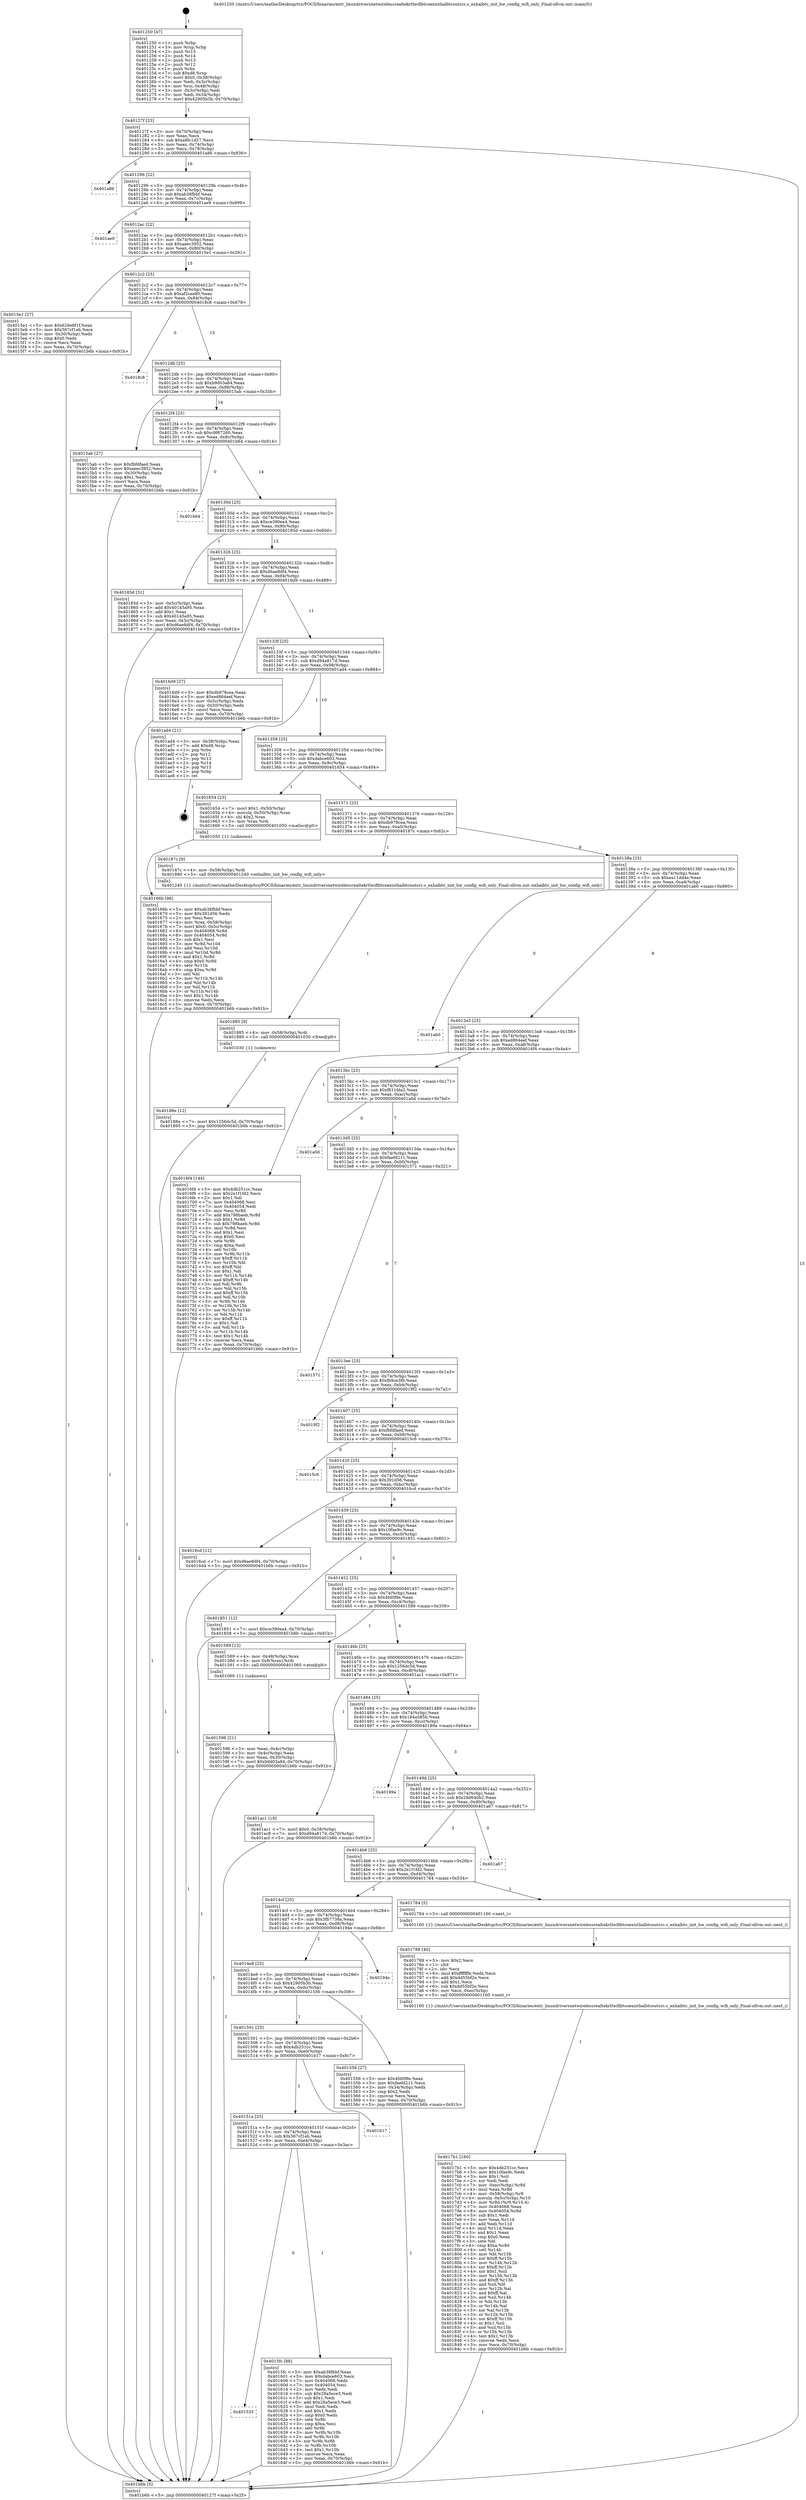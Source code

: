 digraph "0x401250" {
  label = "0x401250 (/mnt/c/Users/mathe/Desktop/tcc/POCII/binaries/extr_linuxdriversnetwirelessrealtekrtlwifibtcoexisthalbtcoutsrc.c_exhalbtc_init_hw_config_wifi_only_Final-ollvm.out::main(0))"
  labelloc = "t"
  node[shape=record]

  Entry [label="",width=0.3,height=0.3,shape=circle,fillcolor=black,style=filled]
  "0x40127f" [label="{
     0x40127f [23]\l
     | [instrs]\l
     &nbsp;&nbsp;0x40127f \<+3\>: mov -0x70(%rbp),%eax\l
     &nbsp;&nbsp;0x401282 \<+2\>: mov %eax,%ecx\l
     &nbsp;&nbsp;0x401284 \<+6\>: sub $0xa8fc1d57,%ecx\l
     &nbsp;&nbsp;0x40128a \<+3\>: mov %eax,-0x74(%rbp)\l
     &nbsp;&nbsp;0x40128d \<+3\>: mov %ecx,-0x78(%rbp)\l
     &nbsp;&nbsp;0x401290 \<+6\>: je 0000000000401a86 \<main+0x836\>\l
  }"]
  "0x401a86" [label="{
     0x401a86\l
  }", style=dashed]
  "0x401296" [label="{
     0x401296 [22]\l
     | [instrs]\l
     &nbsp;&nbsp;0x401296 \<+5\>: jmp 000000000040129b \<main+0x4b\>\l
     &nbsp;&nbsp;0x40129b \<+3\>: mov -0x74(%rbp),%eax\l
     &nbsp;&nbsp;0x40129e \<+5\>: sub $0xab38fbbf,%eax\l
     &nbsp;&nbsp;0x4012a3 \<+3\>: mov %eax,-0x7c(%rbp)\l
     &nbsp;&nbsp;0x4012a6 \<+6\>: je 0000000000401ae9 \<main+0x899\>\l
  }"]
  Exit [label="",width=0.3,height=0.3,shape=circle,fillcolor=black,style=filled,peripheries=2]
  "0x401ae9" [label="{
     0x401ae9\l
  }", style=dashed]
  "0x4012ac" [label="{
     0x4012ac [22]\l
     | [instrs]\l
     &nbsp;&nbsp;0x4012ac \<+5\>: jmp 00000000004012b1 \<main+0x61\>\l
     &nbsp;&nbsp;0x4012b1 \<+3\>: mov -0x74(%rbp),%eax\l
     &nbsp;&nbsp;0x4012b4 \<+5\>: sub $0xaeec3952,%eax\l
     &nbsp;&nbsp;0x4012b9 \<+3\>: mov %eax,-0x80(%rbp)\l
     &nbsp;&nbsp;0x4012bc \<+6\>: je 00000000004015e1 \<main+0x391\>\l
  }"]
  "0x40188e" [label="{
     0x40188e [12]\l
     | [instrs]\l
     &nbsp;&nbsp;0x40188e \<+7\>: movl $0x1256dc5d,-0x70(%rbp)\l
     &nbsp;&nbsp;0x401895 \<+5\>: jmp 0000000000401b6b \<main+0x91b\>\l
  }"]
  "0x4015e1" [label="{
     0x4015e1 [27]\l
     | [instrs]\l
     &nbsp;&nbsp;0x4015e1 \<+5\>: mov $0x626e6f1f,%eax\l
     &nbsp;&nbsp;0x4015e6 \<+5\>: mov $0x567cf1eb,%ecx\l
     &nbsp;&nbsp;0x4015eb \<+3\>: mov -0x30(%rbp),%edx\l
     &nbsp;&nbsp;0x4015ee \<+3\>: cmp $0x0,%edx\l
     &nbsp;&nbsp;0x4015f1 \<+3\>: cmove %ecx,%eax\l
     &nbsp;&nbsp;0x4015f4 \<+3\>: mov %eax,-0x70(%rbp)\l
     &nbsp;&nbsp;0x4015f7 \<+5\>: jmp 0000000000401b6b \<main+0x91b\>\l
  }"]
  "0x4012c2" [label="{
     0x4012c2 [25]\l
     | [instrs]\l
     &nbsp;&nbsp;0x4012c2 \<+5\>: jmp 00000000004012c7 \<main+0x77\>\l
     &nbsp;&nbsp;0x4012c7 \<+3\>: mov -0x74(%rbp),%eax\l
     &nbsp;&nbsp;0x4012ca \<+5\>: sub $0xaf2cae80,%eax\l
     &nbsp;&nbsp;0x4012cf \<+6\>: mov %eax,-0x84(%rbp)\l
     &nbsp;&nbsp;0x4012d5 \<+6\>: je 00000000004018c8 \<main+0x678\>\l
  }"]
  "0x401885" [label="{
     0x401885 [9]\l
     | [instrs]\l
     &nbsp;&nbsp;0x401885 \<+4\>: mov -0x58(%rbp),%rdi\l
     &nbsp;&nbsp;0x401889 \<+5\>: call 0000000000401030 \<free@plt\>\l
     | [calls]\l
     &nbsp;&nbsp;0x401030 \{1\} (unknown)\l
  }"]
  "0x4018c8" [label="{
     0x4018c8\l
  }", style=dashed]
  "0x4012db" [label="{
     0x4012db [25]\l
     | [instrs]\l
     &nbsp;&nbsp;0x4012db \<+5\>: jmp 00000000004012e0 \<main+0x90\>\l
     &nbsp;&nbsp;0x4012e0 \<+3\>: mov -0x74(%rbp),%eax\l
     &nbsp;&nbsp;0x4012e3 \<+5\>: sub $0xb9d03a84,%eax\l
     &nbsp;&nbsp;0x4012e8 \<+6\>: mov %eax,-0x88(%rbp)\l
     &nbsp;&nbsp;0x4012ee \<+6\>: je 00000000004015ab \<main+0x35b\>\l
  }"]
  "0x4017b1" [label="{
     0x4017b1 [160]\l
     | [instrs]\l
     &nbsp;&nbsp;0x4017b1 \<+5\>: mov $0x4db251cc,%ecx\l
     &nbsp;&nbsp;0x4017b6 \<+5\>: mov $0x10fae9c,%edx\l
     &nbsp;&nbsp;0x4017bb \<+3\>: mov $0x1,%sil\l
     &nbsp;&nbsp;0x4017be \<+2\>: xor %edi,%edi\l
     &nbsp;&nbsp;0x4017c0 \<+7\>: mov -0xec(%rbp),%r8d\l
     &nbsp;&nbsp;0x4017c7 \<+4\>: imul %eax,%r8d\l
     &nbsp;&nbsp;0x4017cb \<+4\>: mov -0x58(%rbp),%r9\l
     &nbsp;&nbsp;0x4017cf \<+4\>: movslq -0x5c(%rbp),%r10\l
     &nbsp;&nbsp;0x4017d3 \<+4\>: mov %r8d,(%r9,%r10,4)\l
     &nbsp;&nbsp;0x4017d7 \<+7\>: mov 0x404068,%eax\l
     &nbsp;&nbsp;0x4017de \<+8\>: mov 0x404054,%r8d\l
     &nbsp;&nbsp;0x4017e6 \<+3\>: sub $0x1,%edi\l
     &nbsp;&nbsp;0x4017e9 \<+3\>: mov %eax,%r11d\l
     &nbsp;&nbsp;0x4017ec \<+3\>: add %edi,%r11d\l
     &nbsp;&nbsp;0x4017ef \<+4\>: imul %r11d,%eax\l
     &nbsp;&nbsp;0x4017f3 \<+3\>: and $0x1,%eax\l
     &nbsp;&nbsp;0x4017f6 \<+3\>: cmp $0x0,%eax\l
     &nbsp;&nbsp;0x4017f9 \<+3\>: sete %bl\l
     &nbsp;&nbsp;0x4017fc \<+4\>: cmp $0xa,%r8d\l
     &nbsp;&nbsp;0x401800 \<+4\>: setl %r14b\l
     &nbsp;&nbsp;0x401804 \<+3\>: mov %bl,%r15b\l
     &nbsp;&nbsp;0x401807 \<+4\>: xor $0xff,%r15b\l
     &nbsp;&nbsp;0x40180b \<+3\>: mov %r14b,%r12b\l
     &nbsp;&nbsp;0x40180e \<+4\>: xor $0xff,%r12b\l
     &nbsp;&nbsp;0x401812 \<+4\>: xor $0x1,%sil\l
     &nbsp;&nbsp;0x401816 \<+3\>: mov %r15b,%r13b\l
     &nbsp;&nbsp;0x401819 \<+4\>: and $0xff,%r13b\l
     &nbsp;&nbsp;0x40181d \<+3\>: and %sil,%bl\l
     &nbsp;&nbsp;0x401820 \<+3\>: mov %r12b,%al\l
     &nbsp;&nbsp;0x401823 \<+2\>: and $0xff,%al\l
     &nbsp;&nbsp;0x401825 \<+3\>: and %sil,%r14b\l
     &nbsp;&nbsp;0x401828 \<+3\>: or %bl,%r13b\l
     &nbsp;&nbsp;0x40182b \<+3\>: or %r14b,%al\l
     &nbsp;&nbsp;0x40182e \<+3\>: xor %al,%r13b\l
     &nbsp;&nbsp;0x401831 \<+3\>: or %r12b,%r15b\l
     &nbsp;&nbsp;0x401834 \<+4\>: xor $0xff,%r15b\l
     &nbsp;&nbsp;0x401838 \<+4\>: or $0x1,%sil\l
     &nbsp;&nbsp;0x40183c \<+3\>: and %sil,%r15b\l
     &nbsp;&nbsp;0x40183f \<+3\>: or %r15b,%r13b\l
     &nbsp;&nbsp;0x401842 \<+4\>: test $0x1,%r13b\l
     &nbsp;&nbsp;0x401846 \<+3\>: cmovne %edx,%ecx\l
     &nbsp;&nbsp;0x401849 \<+3\>: mov %ecx,-0x70(%rbp)\l
     &nbsp;&nbsp;0x40184c \<+5\>: jmp 0000000000401b6b \<main+0x91b\>\l
  }"]
  "0x4015ab" [label="{
     0x4015ab [27]\l
     | [instrs]\l
     &nbsp;&nbsp;0x4015ab \<+5\>: mov $0xfbfdfaed,%eax\l
     &nbsp;&nbsp;0x4015b0 \<+5\>: mov $0xaeec3952,%ecx\l
     &nbsp;&nbsp;0x4015b5 \<+3\>: mov -0x30(%rbp),%edx\l
     &nbsp;&nbsp;0x4015b8 \<+3\>: cmp $0x1,%edx\l
     &nbsp;&nbsp;0x4015bb \<+3\>: cmovl %ecx,%eax\l
     &nbsp;&nbsp;0x4015be \<+3\>: mov %eax,-0x70(%rbp)\l
     &nbsp;&nbsp;0x4015c1 \<+5\>: jmp 0000000000401b6b \<main+0x91b\>\l
  }"]
  "0x4012f4" [label="{
     0x4012f4 [25]\l
     | [instrs]\l
     &nbsp;&nbsp;0x4012f4 \<+5\>: jmp 00000000004012f9 \<main+0xa9\>\l
     &nbsp;&nbsp;0x4012f9 \<+3\>: mov -0x74(%rbp),%eax\l
     &nbsp;&nbsp;0x4012fc \<+5\>: sub $0xc9f67260,%eax\l
     &nbsp;&nbsp;0x401301 \<+6\>: mov %eax,-0x8c(%rbp)\l
     &nbsp;&nbsp;0x401307 \<+6\>: je 0000000000401b64 \<main+0x914\>\l
  }"]
  "0x401789" [label="{
     0x401789 [40]\l
     | [instrs]\l
     &nbsp;&nbsp;0x401789 \<+5\>: mov $0x2,%ecx\l
     &nbsp;&nbsp;0x40178e \<+1\>: cltd\l
     &nbsp;&nbsp;0x40178f \<+2\>: idiv %ecx\l
     &nbsp;&nbsp;0x401791 \<+6\>: imul $0xfffffffe,%edx,%ecx\l
     &nbsp;&nbsp;0x401797 \<+6\>: add $0xdd55bf2e,%ecx\l
     &nbsp;&nbsp;0x40179d \<+3\>: add $0x1,%ecx\l
     &nbsp;&nbsp;0x4017a0 \<+6\>: sub $0xdd55bf2e,%ecx\l
     &nbsp;&nbsp;0x4017a6 \<+6\>: mov %ecx,-0xec(%rbp)\l
     &nbsp;&nbsp;0x4017ac \<+5\>: call 0000000000401160 \<next_i\>\l
     | [calls]\l
     &nbsp;&nbsp;0x401160 \{1\} (/mnt/c/Users/mathe/Desktop/tcc/POCII/binaries/extr_linuxdriversnetwirelessrealtekrtlwifibtcoexisthalbtcoutsrc.c_exhalbtc_init_hw_config_wifi_only_Final-ollvm.out::next_i)\l
  }"]
  "0x401b64" [label="{
     0x401b64\l
  }", style=dashed]
  "0x40130d" [label="{
     0x40130d [25]\l
     | [instrs]\l
     &nbsp;&nbsp;0x40130d \<+5\>: jmp 0000000000401312 \<main+0xc2\>\l
     &nbsp;&nbsp;0x401312 \<+3\>: mov -0x74(%rbp),%eax\l
     &nbsp;&nbsp;0x401315 \<+5\>: sub $0xce390ea4,%eax\l
     &nbsp;&nbsp;0x40131a \<+6\>: mov %eax,-0x90(%rbp)\l
     &nbsp;&nbsp;0x401320 \<+6\>: je 000000000040185d \<main+0x60d\>\l
  }"]
  "0x40166b" [label="{
     0x40166b [98]\l
     | [instrs]\l
     &nbsp;&nbsp;0x40166b \<+5\>: mov $0xab38fbbf,%ecx\l
     &nbsp;&nbsp;0x401670 \<+5\>: mov $0x391d56,%edx\l
     &nbsp;&nbsp;0x401675 \<+2\>: xor %esi,%esi\l
     &nbsp;&nbsp;0x401677 \<+4\>: mov %rax,-0x58(%rbp)\l
     &nbsp;&nbsp;0x40167b \<+7\>: movl $0x0,-0x5c(%rbp)\l
     &nbsp;&nbsp;0x401682 \<+8\>: mov 0x404068,%r8d\l
     &nbsp;&nbsp;0x40168a \<+8\>: mov 0x404054,%r9d\l
     &nbsp;&nbsp;0x401692 \<+3\>: sub $0x1,%esi\l
     &nbsp;&nbsp;0x401695 \<+3\>: mov %r8d,%r10d\l
     &nbsp;&nbsp;0x401698 \<+3\>: add %esi,%r10d\l
     &nbsp;&nbsp;0x40169b \<+4\>: imul %r10d,%r8d\l
     &nbsp;&nbsp;0x40169f \<+4\>: and $0x1,%r8d\l
     &nbsp;&nbsp;0x4016a3 \<+4\>: cmp $0x0,%r8d\l
     &nbsp;&nbsp;0x4016a7 \<+4\>: sete %r11b\l
     &nbsp;&nbsp;0x4016ab \<+4\>: cmp $0xa,%r9d\l
     &nbsp;&nbsp;0x4016af \<+3\>: setl %bl\l
     &nbsp;&nbsp;0x4016b2 \<+3\>: mov %r11b,%r14b\l
     &nbsp;&nbsp;0x4016b5 \<+3\>: and %bl,%r14b\l
     &nbsp;&nbsp;0x4016b8 \<+3\>: xor %bl,%r11b\l
     &nbsp;&nbsp;0x4016bb \<+3\>: or %r11b,%r14b\l
     &nbsp;&nbsp;0x4016be \<+4\>: test $0x1,%r14b\l
     &nbsp;&nbsp;0x4016c2 \<+3\>: cmovne %edx,%ecx\l
     &nbsp;&nbsp;0x4016c5 \<+3\>: mov %ecx,-0x70(%rbp)\l
     &nbsp;&nbsp;0x4016c8 \<+5\>: jmp 0000000000401b6b \<main+0x91b\>\l
  }"]
  "0x40185d" [label="{
     0x40185d [31]\l
     | [instrs]\l
     &nbsp;&nbsp;0x40185d \<+3\>: mov -0x5c(%rbp),%eax\l
     &nbsp;&nbsp;0x401860 \<+5\>: add $0x40145a95,%eax\l
     &nbsp;&nbsp;0x401865 \<+3\>: add $0x1,%eax\l
     &nbsp;&nbsp;0x401868 \<+5\>: sub $0x40145a95,%eax\l
     &nbsp;&nbsp;0x40186d \<+3\>: mov %eax,-0x5c(%rbp)\l
     &nbsp;&nbsp;0x401870 \<+7\>: movl $0xd6ae8df4,-0x70(%rbp)\l
     &nbsp;&nbsp;0x401877 \<+5\>: jmp 0000000000401b6b \<main+0x91b\>\l
  }"]
  "0x401326" [label="{
     0x401326 [25]\l
     | [instrs]\l
     &nbsp;&nbsp;0x401326 \<+5\>: jmp 000000000040132b \<main+0xdb\>\l
     &nbsp;&nbsp;0x40132b \<+3\>: mov -0x74(%rbp),%eax\l
     &nbsp;&nbsp;0x40132e \<+5\>: sub $0xd6ae8df4,%eax\l
     &nbsp;&nbsp;0x401333 \<+6\>: mov %eax,-0x94(%rbp)\l
     &nbsp;&nbsp;0x401339 \<+6\>: je 00000000004016d9 \<main+0x489\>\l
  }"]
  "0x401533" [label="{
     0x401533\l
  }", style=dashed]
  "0x4016d9" [label="{
     0x4016d9 [27]\l
     | [instrs]\l
     &nbsp;&nbsp;0x4016d9 \<+5\>: mov $0xdb978cea,%eax\l
     &nbsp;&nbsp;0x4016de \<+5\>: mov $0xed864eef,%ecx\l
     &nbsp;&nbsp;0x4016e3 \<+3\>: mov -0x5c(%rbp),%edx\l
     &nbsp;&nbsp;0x4016e6 \<+3\>: cmp -0x50(%rbp),%edx\l
     &nbsp;&nbsp;0x4016e9 \<+3\>: cmovl %ecx,%eax\l
     &nbsp;&nbsp;0x4016ec \<+3\>: mov %eax,-0x70(%rbp)\l
     &nbsp;&nbsp;0x4016ef \<+5\>: jmp 0000000000401b6b \<main+0x91b\>\l
  }"]
  "0x40133f" [label="{
     0x40133f [25]\l
     | [instrs]\l
     &nbsp;&nbsp;0x40133f \<+5\>: jmp 0000000000401344 \<main+0xf4\>\l
     &nbsp;&nbsp;0x401344 \<+3\>: mov -0x74(%rbp),%eax\l
     &nbsp;&nbsp;0x401347 \<+5\>: sub $0xd94a817d,%eax\l
     &nbsp;&nbsp;0x40134c \<+6\>: mov %eax,-0x98(%rbp)\l
     &nbsp;&nbsp;0x401352 \<+6\>: je 0000000000401ad4 \<main+0x884\>\l
  }"]
  "0x4015fc" [label="{
     0x4015fc [88]\l
     | [instrs]\l
     &nbsp;&nbsp;0x4015fc \<+5\>: mov $0xab38fbbf,%eax\l
     &nbsp;&nbsp;0x401601 \<+5\>: mov $0xdabce603,%ecx\l
     &nbsp;&nbsp;0x401606 \<+7\>: mov 0x404068,%edx\l
     &nbsp;&nbsp;0x40160d \<+7\>: mov 0x404054,%esi\l
     &nbsp;&nbsp;0x401614 \<+2\>: mov %edx,%edi\l
     &nbsp;&nbsp;0x401616 \<+6\>: sub $0x28a5ece3,%edi\l
     &nbsp;&nbsp;0x40161c \<+3\>: sub $0x1,%edi\l
     &nbsp;&nbsp;0x40161f \<+6\>: add $0x28a5ece3,%edi\l
     &nbsp;&nbsp;0x401625 \<+3\>: imul %edi,%edx\l
     &nbsp;&nbsp;0x401628 \<+3\>: and $0x1,%edx\l
     &nbsp;&nbsp;0x40162b \<+3\>: cmp $0x0,%edx\l
     &nbsp;&nbsp;0x40162e \<+4\>: sete %r8b\l
     &nbsp;&nbsp;0x401632 \<+3\>: cmp $0xa,%esi\l
     &nbsp;&nbsp;0x401635 \<+4\>: setl %r9b\l
     &nbsp;&nbsp;0x401639 \<+3\>: mov %r8b,%r10b\l
     &nbsp;&nbsp;0x40163c \<+3\>: and %r9b,%r10b\l
     &nbsp;&nbsp;0x40163f \<+3\>: xor %r9b,%r8b\l
     &nbsp;&nbsp;0x401642 \<+3\>: or %r8b,%r10b\l
     &nbsp;&nbsp;0x401645 \<+4\>: test $0x1,%r10b\l
     &nbsp;&nbsp;0x401649 \<+3\>: cmovne %ecx,%eax\l
     &nbsp;&nbsp;0x40164c \<+3\>: mov %eax,-0x70(%rbp)\l
     &nbsp;&nbsp;0x40164f \<+5\>: jmp 0000000000401b6b \<main+0x91b\>\l
  }"]
  "0x401ad4" [label="{
     0x401ad4 [21]\l
     | [instrs]\l
     &nbsp;&nbsp;0x401ad4 \<+3\>: mov -0x38(%rbp),%eax\l
     &nbsp;&nbsp;0x401ad7 \<+7\>: add $0xd8,%rsp\l
     &nbsp;&nbsp;0x401ade \<+1\>: pop %rbx\l
     &nbsp;&nbsp;0x401adf \<+2\>: pop %r12\l
     &nbsp;&nbsp;0x401ae1 \<+2\>: pop %r13\l
     &nbsp;&nbsp;0x401ae3 \<+2\>: pop %r14\l
     &nbsp;&nbsp;0x401ae5 \<+2\>: pop %r15\l
     &nbsp;&nbsp;0x401ae7 \<+1\>: pop %rbp\l
     &nbsp;&nbsp;0x401ae8 \<+1\>: ret\l
  }"]
  "0x401358" [label="{
     0x401358 [25]\l
     | [instrs]\l
     &nbsp;&nbsp;0x401358 \<+5\>: jmp 000000000040135d \<main+0x10d\>\l
     &nbsp;&nbsp;0x40135d \<+3\>: mov -0x74(%rbp),%eax\l
     &nbsp;&nbsp;0x401360 \<+5\>: sub $0xdabce603,%eax\l
     &nbsp;&nbsp;0x401365 \<+6\>: mov %eax,-0x9c(%rbp)\l
     &nbsp;&nbsp;0x40136b \<+6\>: je 0000000000401654 \<main+0x404\>\l
  }"]
  "0x40151a" [label="{
     0x40151a [25]\l
     | [instrs]\l
     &nbsp;&nbsp;0x40151a \<+5\>: jmp 000000000040151f \<main+0x2cf\>\l
     &nbsp;&nbsp;0x40151f \<+3\>: mov -0x74(%rbp),%eax\l
     &nbsp;&nbsp;0x401522 \<+5\>: sub $0x567cf1eb,%eax\l
     &nbsp;&nbsp;0x401527 \<+6\>: mov %eax,-0xe4(%rbp)\l
     &nbsp;&nbsp;0x40152d \<+6\>: je 00000000004015fc \<main+0x3ac\>\l
  }"]
  "0x401654" [label="{
     0x401654 [23]\l
     | [instrs]\l
     &nbsp;&nbsp;0x401654 \<+7\>: movl $0x1,-0x50(%rbp)\l
     &nbsp;&nbsp;0x40165b \<+4\>: movslq -0x50(%rbp),%rax\l
     &nbsp;&nbsp;0x40165f \<+4\>: shl $0x2,%rax\l
     &nbsp;&nbsp;0x401663 \<+3\>: mov %rax,%rdi\l
     &nbsp;&nbsp;0x401666 \<+5\>: call 0000000000401050 \<malloc@plt\>\l
     | [calls]\l
     &nbsp;&nbsp;0x401050 \{1\} (unknown)\l
  }"]
  "0x401371" [label="{
     0x401371 [25]\l
     | [instrs]\l
     &nbsp;&nbsp;0x401371 \<+5\>: jmp 0000000000401376 \<main+0x126\>\l
     &nbsp;&nbsp;0x401376 \<+3\>: mov -0x74(%rbp),%eax\l
     &nbsp;&nbsp;0x401379 \<+5\>: sub $0xdb978cea,%eax\l
     &nbsp;&nbsp;0x40137e \<+6\>: mov %eax,-0xa0(%rbp)\l
     &nbsp;&nbsp;0x401384 \<+6\>: je 000000000040187c \<main+0x62c\>\l
  }"]
  "0x401b17" [label="{
     0x401b17\l
  }", style=dashed]
  "0x40187c" [label="{
     0x40187c [9]\l
     | [instrs]\l
     &nbsp;&nbsp;0x40187c \<+4\>: mov -0x58(%rbp),%rdi\l
     &nbsp;&nbsp;0x401880 \<+5\>: call 0000000000401240 \<exhalbtc_init_hw_config_wifi_only\>\l
     | [calls]\l
     &nbsp;&nbsp;0x401240 \{1\} (/mnt/c/Users/mathe/Desktop/tcc/POCII/binaries/extr_linuxdriversnetwirelessrealtekrtlwifibtcoexisthalbtcoutsrc.c_exhalbtc_init_hw_config_wifi_only_Final-ollvm.out::exhalbtc_init_hw_config_wifi_only)\l
  }"]
  "0x40138a" [label="{
     0x40138a [25]\l
     | [instrs]\l
     &nbsp;&nbsp;0x40138a \<+5\>: jmp 000000000040138f \<main+0x13f\>\l
     &nbsp;&nbsp;0x40138f \<+3\>: mov -0x74(%rbp),%eax\l
     &nbsp;&nbsp;0x401392 \<+5\>: sub $0xea11dd4e,%eax\l
     &nbsp;&nbsp;0x401397 \<+6\>: mov %eax,-0xa4(%rbp)\l
     &nbsp;&nbsp;0x40139d \<+6\>: je 0000000000401ab0 \<main+0x860\>\l
  }"]
  "0x401596" [label="{
     0x401596 [21]\l
     | [instrs]\l
     &nbsp;&nbsp;0x401596 \<+3\>: mov %eax,-0x4c(%rbp)\l
     &nbsp;&nbsp;0x401599 \<+3\>: mov -0x4c(%rbp),%eax\l
     &nbsp;&nbsp;0x40159c \<+3\>: mov %eax,-0x30(%rbp)\l
     &nbsp;&nbsp;0x40159f \<+7\>: movl $0xb9d03a84,-0x70(%rbp)\l
     &nbsp;&nbsp;0x4015a6 \<+5\>: jmp 0000000000401b6b \<main+0x91b\>\l
  }"]
  "0x401ab0" [label="{
     0x401ab0\l
  }", style=dashed]
  "0x4013a3" [label="{
     0x4013a3 [25]\l
     | [instrs]\l
     &nbsp;&nbsp;0x4013a3 \<+5\>: jmp 00000000004013a8 \<main+0x158\>\l
     &nbsp;&nbsp;0x4013a8 \<+3\>: mov -0x74(%rbp),%eax\l
     &nbsp;&nbsp;0x4013ab \<+5\>: sub $0xed864eef,%eax\l
     &nbsp;&nbsp;0x4013b0 \<+6\>: mov %eax,-0xa8(%rbp)\l
     &nbsp;&nbsp;0x4013b6 \<+6\>: je 00000000004016f4 \<main+0x4a4\>\l
  }"]
  "0x401250" [label="{
     0x401250 [47]\l
     | [instrs]\l
     &nbsp;&nbsp;0x401250 \<+1\>: push %rbp\l
     &nbsp;&nbsp;0x401251 \<+3\>: mov %rsp,%rbp\l
     &nbsp;&nbsp;0x401254 \<+2\>: push %r15\l
     &nbsp;&nbsp;0x401256 \<+2\>: push %r14\l
     &nbsp;&nbsp;0x401258 \<+2\>: push %r13\l
     &nbsp;&nbsp;0x40125a \<+2\>: push %r12\l
     &nbsp;&nbsp;0x40125c \<+1\>: push %rbx\l
     &nbsp;&nbsp;0x40125d \<+7\>: sub $0xd8,%rsp\l
     &nbsp;&nbsp;0x401264 \<+7\>: movl $0x0,-0x38(%rbp)\l
     &nbsp;&nbsp;0x40126b \<+3\>: mov %edi,-0x3c(%rbp)\l
     &nbsp;&nbsp;0x40126e \<+4\>: mov %rsi,-0x48(%rbp)\l
     &nbsp;&nbsp;0x401272 \<+3\>: mov -0x3c(%rbp),%edi\l
     &nbsp;&nbsp;0x401275 \<+3\>: mov %edi,-0x34(%rbp)\l
     &nbsp;&nbsp;0x401278 \<+7\>: movl $0x42905b3b,-0x70(%rbp)\l
  }"]
  "0x4016f4" [label="{
     0x4016f4 [144]\l
     | [instrs]\l
     &nbsp;&nbsp;0x4016f4 \<+5\>: mov $0x4db251cc,%eax\l
     &nbsp;&nbsp;0x4016f9 \<+5\>: mov $0x2e1f1fd2,%ecx\l
     &nbsp;&nbsp;0x4016fe \<+2\>: mov $0x1,%dl\l
     &nbsp;&nbsp;0x401700 \<+7\>: mov 0x404068,%esi\l
     &nbsp;&nbsp;0x401707 \<+7\>: mov 0x404054,%edi\l
     &nbsp;&nbsp;0x40170e \<+3\>: mov %esi,%r8d\l
     &nbsp;&nbsp;0x401711 \<+7\>: add $0x798baeb,%r8d\l
     &nbsp;&nbsp;0x401718 \<+4\>: sub $0x1,%r8d\l
     &nbsp;&nbsp;0x40171c \<+7\>: sub $0x798baeb,%r8d\l
     &nbsp;&nbsp;0x401723 \<+4\>: imul %r8d,%esi\l
     &nbsp;&nbsp;0x401727 \<+3\>: and $0x1,%esi\l
     &nbsp;&nbsp;0x40172a \<+3\>: cmp $0x0,%esi\l
     &nbsp;&nbsp;0x40172d \<+4\>: sete %r9b\l
     &nbsp;&nbsp;0x401731 \<+3\>: cmp $0xa,%edi\l
     &nbsp;&nbsp;0x401734 \<+4\>: setl %r10b\l
     &nbsp;&nbsp;0x401738 \<+3\>: mov %r9b,%r11b\l
     &nbsp;&nbsp;0x40173b \<+4\>: xor $0xff,%r11b\l
     &nbsp;&nbsp;0x40173f \<+3\>: mov %r10b,%bl\l
     &nbsp;&nbsp;0x401742 \<+3\>: xor $0xff,%bl\l
     &nbsp;&nbsp;0x401745 \<+3\>: xor $0x1,%dl\l
     &nbsp;&nbsp;0x401748 \<+3\>: mov %r11b,%r14b\l
     &nbsp;&nbsp;0x40174b \<+4\>: and $0xff,%r14b\l
     &nbsp;&nbsp;0x40174f \<+3\>: and %dl,%r9b\l
     &nbsp;&nbsp;0x401752 \<+3\>: mov %bl,%r15b\l
     &nbsp;&nbsp;0x401755 \<+4\>: and $0xff,%r15b\l
     &nbsp;&nbsp;0x401759 \<+3\>: and %dl,%r10b\l
     &nbsp;&nbsp;0x40175c \<+3\>: or %r9b,%r14b\l
     &nbsp;&nbsp;0x40175f \<+3\>: or %r10b,%r15b\l
     &nbsp;&nbsp;0x401762 \<+3\>: xor %r15b,%r14b\l
     &nbsp;&nbsp;0x401765 \<+3\>: or %bl,%r11b\l
     &nbsp;&nbsp;0x401768 \<+4\>: xor $0xff,%r11b\l
     &nbsp;&nbsp;0x40176c \<+3\>: or $0x1,%dl\l
     &nbsp;&nbsp;0x40176f \<+3\>: and %dl,%r11b\l
     &nbsp;&nbsp;0x401772 \<+3\>: or %r11b,%r14b\l
     &nbsp;&nbsp;0x401775 \<+4\>: test $0x1,%r14b\l
     &nbsp;&nbsp;0x401779 \<+3\>: cmovne %ecx,%eax\l
     &nbsp;&nbsp;0x40177c \<+3\>: mov %eax,-0x70(%rbp)\l
     &nbsp;&nbsp;0x40177f \<+5\>: jmp 0000000000401b6b \<main+0x91b\>\l
  }"]
  "0x4013bc" [label="{
     0x4013bc [25]\l
     | [instrs]\l
     &nbsp;&nbsp;0x4013bc \<+5\>: jmp 00000000004013c1 \<main+0x171\>\l
     &nbsp;&nbsp;0x4013c1 \<+3\>: mov -0x74(%rbp),%eax\l
     &nbsp;&nbsp;0x4013c4 \<+5\>: sub $0xf811fda2,%eax\l
     &nbsp;&nbsp;0x4013c9 \<+6\>: mov %eax,-0xac(%rbp)\l
     &nbsp;&nbsp;0x4013cf \<+6\>: je 0000000000401a0d \<main+0x7bd\>\l
  }"]
  "0x401b6b" [label="{
     0x401b6b [5]\l
     | [instrs]\l
     &nbsp;&nbsp;0x401b6b \<+5\>: jmp 000000000040127f \<main+0x2f\>\l
  }"]
  "0x401a0d" [label="{
     0x401a0d\l
  }", style=dashed]
  "0x4013d5" [label="{
     0x4013d5 [25]\l
     | [instrs]\l
     &nbsp;&nbsp;0x4013d5 \<+5\>: jmp 00000000004013da \<main+0x18a\>\l
     &nbsp;&nbsp;0x4013da \<+3\>: mov -0x74(%rbp),%eax\l
     &nbsp;&nbsp;0x4013dd \<+5\>: sub $0xfaefd211,%eax\l
     &nbsp;&nbsp;0x4013e2 \<+6\>: mov %eax,-0xb0(%rbp)\l
     &nbsp;&nbsp;0x4013e8 \<+6\>: je 0000000000401571 \<main+0x321\>\l
  }"]
  "0x401501" [label="{
     0x401501 [25]\l
     | [instrs]\l
     &nbsp;&nbsp;0x401501 \<+5\>: jmp 0000000000401506 \<main+0x2b6\>\l
     &nbsp;&nbsp;0x401506 \<+3\>: mov -0x74(%rbp),%eax\l
     &nbsp;&nbsp;0x401509 \<+5\>: sub $0x4db251cc,%eax\l
     &nbsp;&nbsp;0x40150e \<+6\>: mov %eax,-0xe0(%rbp)\l
     &nbsp;&nbsp;0x401514 \<+6\>: je 0000000000401b17 \<main+0x8c7\>\l
  }"]
  "0x401571" [label="{
     0x401571\l
  }", style=dashed]
  "0x4013ee" [label="{
     0x4013ee [25]\l
     | [instrs]\l
     &nbsp;&nbsp;0x4013ee \<+5\>: jmp 00000000004013f3 \<main+0x1a3\>\l
     &nbsp;&nbsp;0x4013f3 \<+3\>: mov -0x74(%rbp),%eax\l
     &nbsp;&nbsp;0x4013f6 \<+5\>: sub $0xfb9ce3f9,%eax\l
     &nbsp;&nbsp;0x4013fb \<+6\>: mov %eax,-0xb4(%rbp)\l
     &nbsp;&nbsp;0x401401 \<+6\>: je 00000000004019f2 \<main+0x7a2\>\l
  }"]
  "0x401556" [label="{
     0x401556 [27]\l
     | [instrs]\l
     &nbsp;&nbsp;0x401556 \<+5\>: mov $0x4fd0f9e,%eax\l
     &nbsp;&nbsp;0x40155b \<+5\>: mov $0xfaefd211,%ecx\l
     &nbsp;&nbsp;0x401560 \<+3\>: mov -0x34(%rbp),%edx\l
     &nbsp;&nbsp;0x401563 \<+3\>: cmp $0x2,%edx\l
     &nbsp;&nbsp;0x401566 \<+3\>: cmovne %ecx,%eax\l
     &nbsp;&nbsp;0x401569 \<+3\>: mov %eax,-0x70(%rbp)\l
     &nbsp;&nbsp;0x40156c \<+5\>: jmp 0000000000401b6b \<main+0x91b\>\l
  }"]
  "0x4019f2" [label="{
     0x4019f2\l
  }", style=dashed]
  "0x401407" [label="{
     0x401407 [25]\l
     | [instrs]\l
     &nbsp;&nbsp;0x401407 \<+5\>: jmp 000000000040140c \<main+0x1bc\>\l
     &nbsp;&nbsp;0x40140c \<+3\>: mov -0x74(%rbp),%eax\l
     &nbsp;&nbsp;0x40140f \<+5\>: sub $0xfbfdfaed,%eax\l
     &nbsp;&nbsp;0x401414 \<+6\>: mov %eax,-0xb8(%rbp)\l
     &nbsp;&nbsp;0x40141a \<+6\>: je 00000000004015c6 \<main+0x376\>\l
  }"]
  "0x4014e8" [label="{
     0x4014e8 [25]\l
     | [instrs]\l
     &nbsp;&nbsp;0x4014e8 \<+5\>: jmp 00000000004014ed \<main+0x29d\>\l
     &nbsp;&nbsp;0x4014ed \<+3\>: mov -0x74(%rbp),%eax\l
     &nbsp;&nbsp;0x4014f0 \<+5\>: sub $0x42905b3b,%eax\l
     &nbsp;&nbsp;0x4014f5 \<+6\>: mov %eax,-0xdc(%rbp)\l
     &nbsp;&nbsp;0x4014fb \<+6\>: je 0000000000401556 \<main+0x306\>\l
  }"]
  "0x4015c6" [label="{
     0x4015c6\l
  }", style=dashed]
  "0x401420" [label="{
     0x401420 [25]\l
     | [instrs]\l
     &nbsp;&nbsp;0x401420 \<+5\>: jmp 0000000000401425 \<main+0x1d5\>\l
     &nbsp;&nbsp;0x401425 \<+3\>: mov -0x74(%rbp),%eax\l
     &nbsp;&nbsp;0x401428 \<+5\>: sub $0x391d56,%eax\l
     &nbsp;&nbsp;0x40142d \<+6\>: mov %eax,-0xbc(%rbp)\l
     &nbsp;&nbsp;0x401433 \<+6\>: je 00000000004016cd \<main+0x47d\>\l
  }"]
  "0x40194e" [label="{
     0x40194e\l
  }", style=dashed]
  "0x4016cd" [label="{
     0x4016cd [12]\l
     | [instrs]\l
     &nbsp;&nbsp;0x4016cd \<+7\>: movl $0xd6ae8df4,-0x70(%rbp)\l
     &nbsp;&nbsp;0x4016d4 \<+5\>: jmp 0000000000401b6b \<main+0x91b\>\l
  }"]
  "0x401439" [label="{
     0x401439 [25]\l
     | [instrs]\l
     &nbsp;&nbsp;0x401439 \<+5\>: jmp 000000000040143e \<main+0x1ee\>\l
     &nbsp;&nbsp;0x40143e \<+3\>: mov -0x74(%rbp),%eax\l
     &nbsp;&nbsp;0x401441 \<+5\>: sub $0x10fae9c,%eax\l
     &nbsp;&nbsp;0x401446 \<+6\>: mov %eax,-0xc0(%rbp)\l
     &nbsp;&nbsp;0x40144c \<+6\>: je 0000000000401851 \<main+0x601\>\l
  }"]
  "0x4014cf" [label="{
     0x4014cf [25]\l
     | [instrs]\l
     &nbsp;&nbsp;0x4014cf \<+5\>: jmp 00000000004014d4 \<main+0x284\>\l
     &nbsp;&nbsp;0x4014d4 \<+3\>: mov -0x74(%rbp),%eax\l
     &nbsp;&nbsp;0x4014d7 \<+5\>: sub $0x3fb7738a,%eax\l
     &nbsp;&nbsp;0x4014dc \<+6\>: mov %eax,-0xd8(%rbp)\l
     &nbsp;&nbsp;0x4014e2 \<+6\>: je 000000000040194e \<main+0x6fe\>\l
  }"]
  "0x401851" [label="{
     0x401851 [12]\l
     | [instrs]\l
     &nbsp;&nbsp;0x401851 \<+7\>: movl $0xce390ea4,-0x70(%rbp)\l
     &nbsp;&nbsp;0x401858 \<+5\>: jmp 0000000000401b6b \<main+0x91b\>\l
  }"]
  "0x401452" [label="{
     0x401452 [25]\l
     | [instrs]\l
     &nbsp;&nbsp;0x401452 \<+5\>: jmp 0000000000401457 \<main+0x207\>\l
     &nbsp;&nbsp;0x401457 \<+3\>: mov -0x74(%rbp),%eax\l
     &nbsp;&nbsp;0x40145a \<+5\>: sub $0x4fd0f9e,%eax\l
     &nbsp;&nbsp;0x40145f \<+6\>: mov %eax,-0xc4(%rbp)\l
     &nbsp;&nbsp;0x401465 \<+6\>: je 0000000000401589 \<main+0x339\>\l
  }"]
  "0x401784" [label="{
     0x401784 [5]\l
     | [instrs]\l
     &nbsp;&nbsp;0x401784 \<+5\>: call 0000000000401160 \<next_i\>\l
     | [calls]\l
     &nbsp;&nbsp;0x401160 \{1\} (/mnt/c/Users/mathe/Desktop/tcc/POCII/binaries/extr_linuxdriversnetwirelessrealtekrtlwifibtcoexisthalbtcoutsrc.c_exhalbtc_init_hw_config_wifi_only_Final-ollvm.out::next_i)\l
  }"]
  "0x401589" [label="{
     0x401589 [13]\l
     | [instrs]\l
     &nbsp;&nbsp;0x401589 \<+4\>: mov -0x48(%rbp),%rax\l
     &nbsp;&nbsp;0x40158d \<+4\>: mov 0x8(%rax),%rdi\l
     &nbsp;&nbsp;0x401591 \<+5\>: call 0000000000401060 \<atoi@plt\>\l
     | [calls]\l
     &nbsp;&nbsp;0x401060 \{1\} (unknown)\l
  }"]
  "0x40146b" [label="{
     0x40146b [25]\l
     | [instrs]\l
     &nbsp;&nbsp;0x40146b \<+5\>: jmp 0000000000401470 \<main+0x220\>\l
     &nbsp;&nbsp;0x401470 \<+3\>: mov -0x74(%rbp),%eax\l
     &nbsp;&nbsp;0x401473 \<+5\>: sub $0x1256dc5d,%eax\l
     &nbsp;&nbsp;0x401478 \<+6\>: mov %eax,-0xc8(%rbp)\l
     &nbsp;&nbsp;0x40147e \<+6\>: je 0000000000401ac1 \<main+0x871\>\l
  }"]
  "0x4014b6" [label="{
     0x4014b6 [25]\l
     | [instrs]\l
     &nbsp;&nbsp;0x4014b6 \<+5\>: jmp 00000000004014bb \<main+0x26b\>\l
     &nbsp;&nbsp;0x4014bb \<+3\>: mov -0x74(%rbp),%eax\l
     &nbsp;&nbsp;0x4014be \<+5\>: sub $0x2e1f1fd2,%eax\l
     &nbsp;&nbsp;0x4014c3 \<+6\>: mov %eax,-0xd4(%rbp)\l
     &nbsp;&nbsp;0x4014c9 \<+6\>: je 0000000000401784 \<main+0x534\>\l
  }"]
  "0x401ac1" [label="{
     0x401ac1 [19]\l
     | [instrs]\l
     &nbsp;&nbsp;0x401ac1 \<+7\>: movl $0x0,-0x38(%rbp)\l
     &nbsp;&nbsp;0x401ac8 \<+7\>: movl $0xd94a817d,-0x70(%rbp)\l
     &nbsp;&nbsp;0x401acf \<+5\>: jmp 0000000000401b6b \<main+0x91b\>\l
  }"]
  "0x401484" [label="{
     0x401484 [25]\l
     | [instrs]\l
     &nbsp;&nbsp;0x401484 \<+5\>: jmp 0000000000401489 \<main+0x239\>\l
     &nbsp;&nbsp;0x401489 \<+3\>: mov -0x74(%rbp),%eax\l
     &nbsp;&nbsp;0x40148c \<+5\>: sub $0x184a585b,%eax\l
     &nbsp;&nbsp;0x401491 \<+6\>: mov %eax,-0xcc(%rbp)\l
     &nbsp;&nbsp;0x401497 \<+6\>: je 000000000040189a \<main+0x64a\>\l
  }"]
  "0x401a67" [label="{
     0x401a67\l
  }", style=dashed]
  "0x40189a" [label="{
     0x40189a\l
  }", style=dashed]
  "0x40149d" [label="{
     0x40149d [25]\l
     | [instrs]\l
     &nbsp;&nbsp;0x40149d \<+5\>: jmp 00000000004014a2 \<main+0x252\>\l
     &nbsp;&nbsp;0x4014a2 \<+3\>: mov -0x74(%rbp),%eax\l
     &nbsp;&nbsp;0x4014a5 \<+5\>: sub $0x28d640b2,%eax\l
     &nbsp;&nbsp;0x4014aa \<+6\>: mov %eax,-0xd0(%rbp)\l
     &nbsp;&nbsp;0x4014b0 \<+6\>: je 0000000000401a67 \<main+0x817\>\l
  }"]
  Entry -> "0x401250" [label=" 1"]
  "0x40127f" -> "0x401a86" [label=" 0"]
  "0x40127f" -> "0x401296" [label=" 16"]
  "0x401ad4" -> Exit [label=" 1"]
  "0x401296" -> "0x401ae9" [label=" 0"]
  "0x401296" -> "0x4012ac" [label=" 16"]
  "0x401ac1" -> "0x401b6b" [label=" 1"]
  "0x4012ac" -> "0x4015e1" [label=" 1"]
  "0x4012ac" -> "0x4012c2" [label=" 15"]
  "0x40188e" -> "0x401b6b" [label=" 1"]
  "0x4012c2" -> "0x4018c8" [label=" 0"]
  "0x4012c2" -> "0x4012db" [label=" 15"]
  "0x401885" -> "0x40188e" [label=" 1"]
  "0x4012db" -> "0x4015ab" [label=" 1"]
  "0x4012db" -> "0x4012f4" [label=" 14"]
  "0x40187c" -> "0x401885" [label=" 1"]
  "0x4012f4" -> "0x401b64" [label=" 0"]
  "0x4012f4" -> "0x40130d" [label=" 14"]
  "0x40185d" -> "0x401b6b" [label=" 1"]
  "0x40130d" -> "0x40185d" [label=" 1"]
  "0x40130d" -> "0x401326" [label=" 13"]
  "0x401851" -> "0x401b6b" [label=" 1"]
  "0x401326" -> "0x4016d9" [label=" 2"]
  "0x401326" -> "0x40133f" [label=" 11"]
  "0x4017b1" -> "0x401b6b" [label=" 1"]
  "0x40133f" -> "0x401ad4" [label=" 1"]
  "0x40133f" -> "0x401358" [label=" 10"]
  "0x401789" -> "0x4017b1" [label=" 1"]
  "0x401358" -> "0x401654" [label=" 1"]
  "0x401358" -> "0x401371" [label=" 9"]
  "0x4016f4" -> "0x401b6b" [label=" 1"]
  "0x401371" -> "0x40187c" [label=" 1"]
  "0x401371" -> "0x40138a" [label=" 8"]
  "0x4016d9" -> "0x401b6b" [label=" 2"]
  "0x40138a" -> "0x401ab0" [label=" 0"]
  "0x40138a" -> "0x4013a3" [label=" 8"]
  "0x40166b" -> "0x401b6b" [label=" 1"]
  "0x4013a3" -> "0x4016f4" [label=" 1"]
  "0x4013a3" -> "0x4013bc" [label=" 7"]
  "0x401654" -> "0x40166b" [label=" 1"]
  "0x4013bc" -> "0x401a0d" [label=" 0"]
  "0x4013bc" -> "0x4013d5" [label=" 7"]
  "0x4015fc" -> "0x401b6b" [label=" 1"]
  "0x4013d5" -> "0x401571" [label=" 0"]
  "0x4013d5" -> "0x4013ee" [label=" 7"]
  "0x40151a" -> "0x401533" [label=" 0"]
  "0x4013ee" -> "0x4019f2" [label=" 0"]
  "0x4013ee" -> "0x401407" [label=" 7"]
  "0x40151a" -> "0x4015fc" [label=" 1"]
  "0x401407" -> "0x4015c6" [label=" 0"]
  "0x401407" -> "0x401420" [label=" 7"]
  "0x401501" -> "0x40151a" [label=" 1"]
  "0x401420" -> "0x4016cd" [label=" 1"]
  "0x401420" -> "0x401439" [label=" 6"]
  "0x401501" -> "0x401b17" [label=" 0"]
  "0x401439" -> "0x401851" [label=" 1"]
  "0x401439" -> "0x401452" [label=" 5"]
  "0x4015e1" -> "0x401b6b" [label=" 1"]
  "0x401452" -> "0x401589" [label=" 1"]
  "0x401452" -> "0x40146b" [label=" 4"]
  "0x4015ab" -> "0x401b6b" [label=" 1"]
  "0x40146b" -> "0x401ac1" [label=" 1"]
  "0x40146b" -> "0x401484" [label=" 3"]
  "0x401589" -> "0x401596" [label=" 1"]
  "0x401484" -> "0x40189a" [label=" 0"]
  "0x401484" -> "0x40149d" [label=" 3"]
  "0x401b6b" -> "0x40127f" [label=" 15"]
  "0x40149d" -> "0x401a67" [label=" 0"]
  "0x40149d" -> "0x4014b6" [label=" 3"]
  "0x401596" -> "0x401b6b" [label=" 1"]
  "0x4014b6" -> "0x401784" [label=" 1"]
  "0x4014b6" -> "0x4014cf" [label=" 2"]
  "0x4016cd" -> "0x401b6b" [label=" 1"]
  "0x4014cf" -> "0x40194e" [label=" 0"]
  "0x4014cf" -> "0x4014e8" [label=" 2"]
  "0x401784" -> "0x401789" [label=" 1"]
  "0x4014e8" -> "0x401556" [label=" 1"]
  "0x4014e8" -> "0x401501" [label=" 1"]
  "0x401556" -> "0x401b6b" [label=" 1"]
  "0x401250" -> "0x40127f" [label=" 1"]
}
